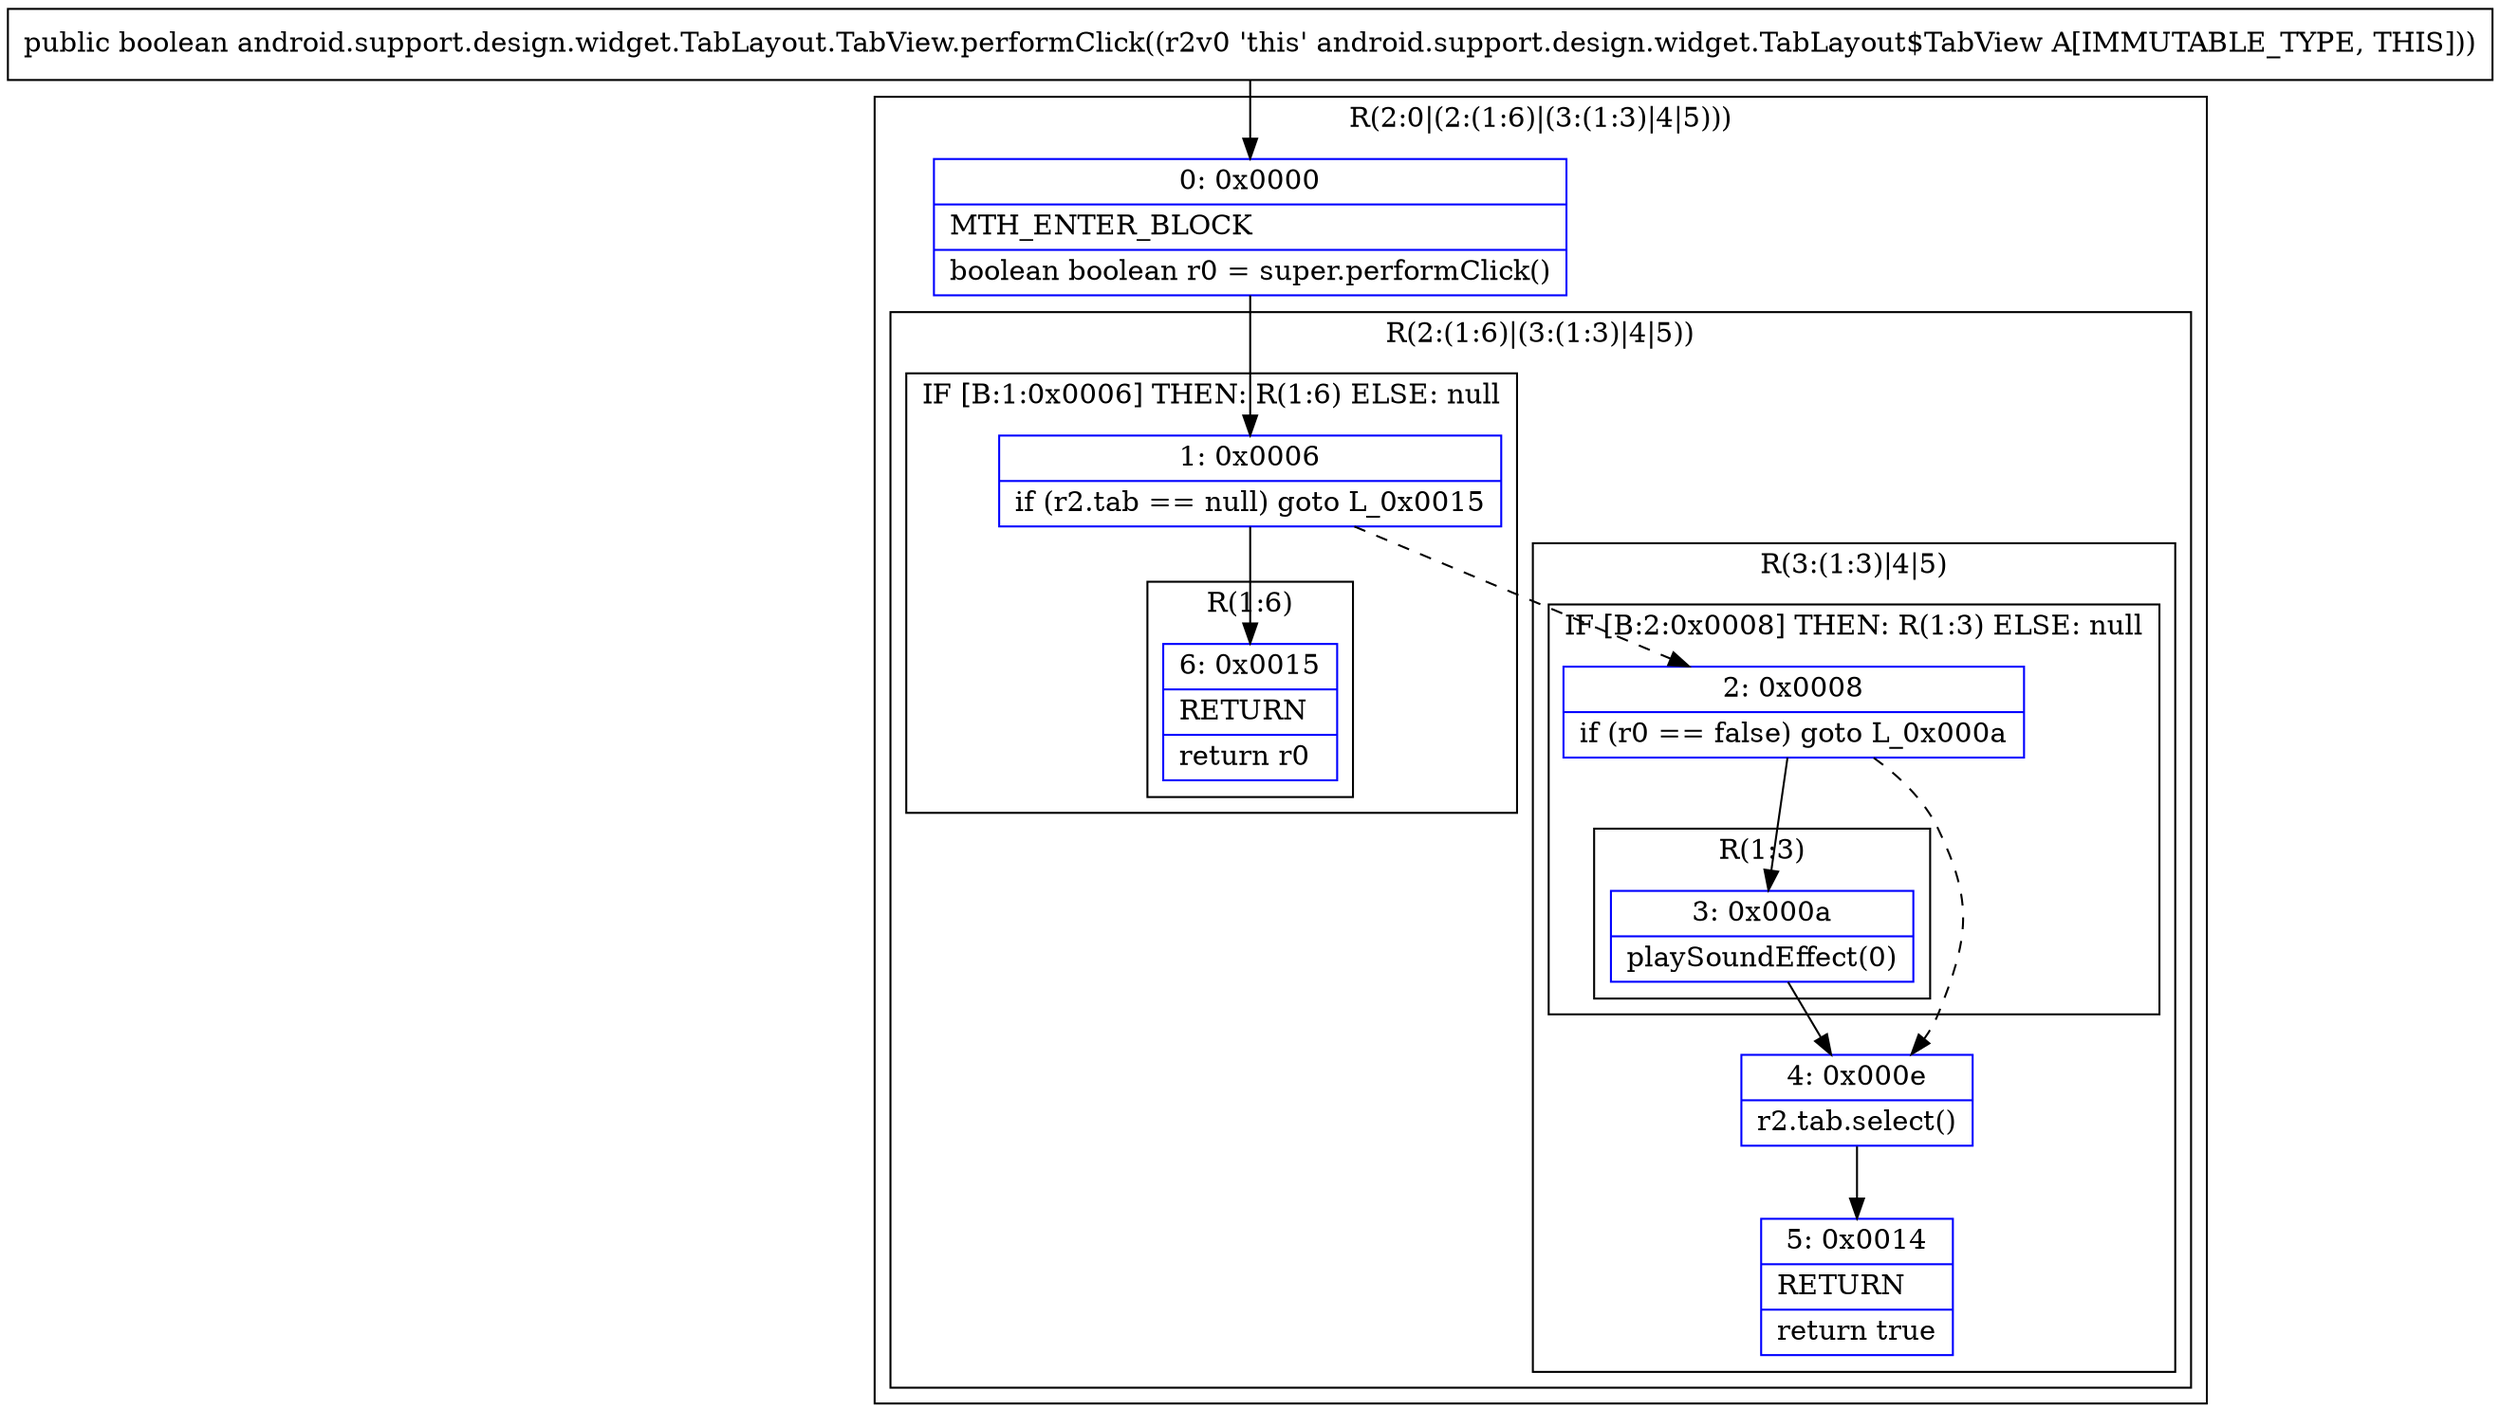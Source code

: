 digraph "CFG forandroid.support.design.widget.TabLayout.TabView.performClick()Z" {
subgraph cluster_Region_517187398 {
label = "R(2:0|(2:(1:6)|(3:(1:3)|4|5)))";
node [shape=record,color=blue];
Node_0 [shape=record,label="{0\:\ 0x0000|MTH_ENTER_BLOCK\l|boolean boolean r0 = super.performClick()\l}"];
subgraph cluster_Region_1213160319 {
label = "R(2:(1:6)|(3:(1:3)|4|5))";
node [shape=record,color=blue];
subgraph cluster_IfRegion_1021856474 {
label = "IF [B:1:0x0006] THEN: R(1:6) ELSE: null";
node [shape=record,color=blue];
Node_1 [shape=record,label="{1\:\ 0x0006|if (r2.tab == null) goto L_0x0015\l}"];
subgraph cluster_Region_1696560894 {
label = "R(1:6)";
node [shape=record,color=blue];
Node_6 [shape=record,label="{6\:\ 0x0015|RETURN\l|return r0\l}"];
}
}
subgraph cluster_Region_1618433658 {
label = "R(3:(1:3)|4|5)";
node [shape=record,color=blue];
subgraph cluster_IfRegion_299862990 {
label = "IF [B:2:0x0008] THEN: R(1:3) ELSE: null";
node [shape=record,color=blue];
Node_2 [shape=record,label="{2\:\ 0x0008|if (r0 == false) goto L_0x000a\l}"];
subgraph cluster_Region_1093150312 {
label = "R(1:3)";
node [shape=record,color=blue];
Node_3 [shape=record,label="{3\:\ 0x000a|playSoundEffect(0)\l}"];
}
}
Node_4 [shape=record,label="{4\:\ 0x000e|r2.tab.select()\l}"];
Node_5 [shape=record,label="{5\:\ 0x0014|RETURN\l|return true\l}"];
}
}
}
MethodNode[shape=record,label="{public boolean android.support.design.widget.TabLayout.TabView.performClick((r2v0 'this' android.support.design.widget.TabLayout$TabView A[IMMUTABLE_TYPE, THIS])) }"];
MethodNode -> Node_0;
Node_0 -> Node_1;
Node_1 -> Node_2[style=dashed];
Node_1 -> Node_6;
Node_2 -> Node_3;
Node_2 -> Node_4[style=dashed];
Node_3 -> Node_4;
Node_4 -> Node_5;
}

